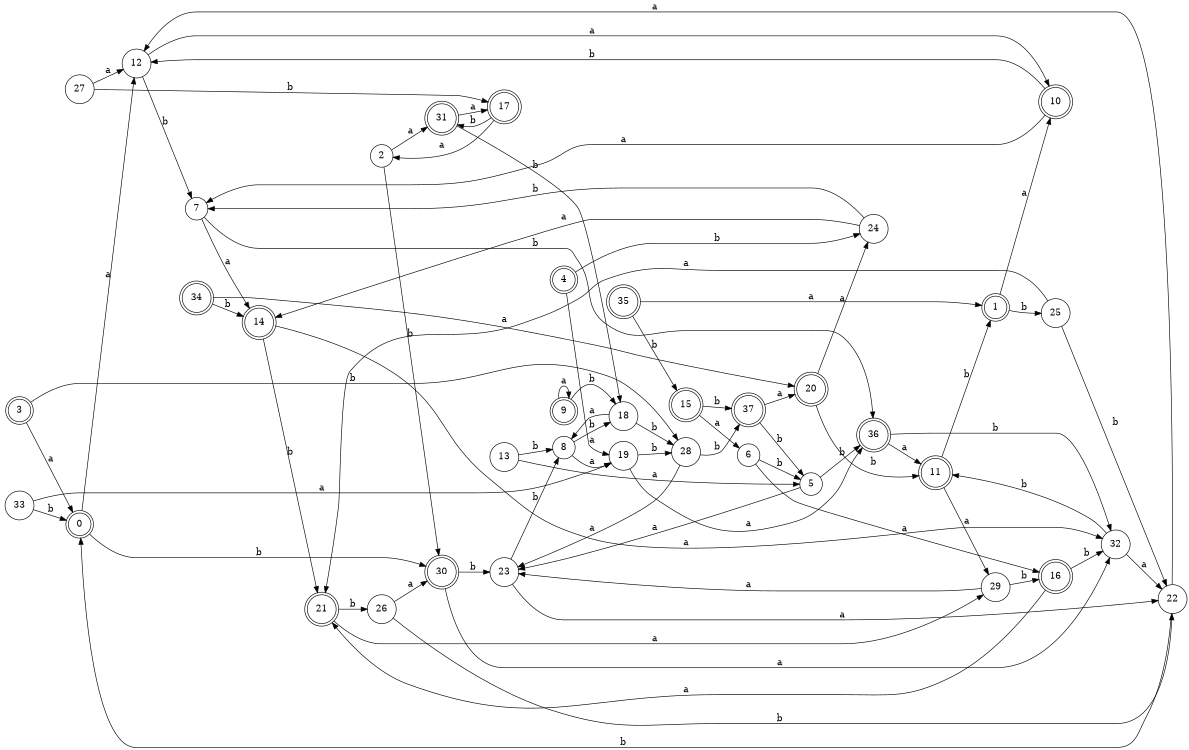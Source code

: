 digraph n31_2 {
__start0 [label="" shape="none"];

rankdir=LR;
size="8,5";

s0 [style="rounded,filled", color="black", fillcolor="white" shape="doublecircle", label="0"];
s1 [style="rounded,filled", color="black", fillcolor="white" shape="doublecircle", label="1"];
s2 [style="filled", color="black", fillcolor="white" shape="circle", label="2"];
s3 [style="rounded,filled", color="black", fillcolor="white" shape="doublecircle", label="3"];
s4 [style="rounded,filled", color="black", fillcolor="white" shape="doublecircle", label="4"];
s5 [style="filled", color="black", fillcolor="white" shape="circle", label="5"];
s6 [style="filled", color="black", fillcolor="white" shape="circle", label="6"];
s7 [style="filled", color="black", fillcolor="white" shape="circle", label="7"];
s8 [style="filled", color="black", fillcolor="white" shape="circle", label="8"];
s9 [style="rounded,filled", color="black", fillcolor="white" shape="doublecircle", label="9"];
s10 [style="rounded,filled", color="black", fillcolor="white" shape="doublecircle", label="10"];
s11 [style="rounded,filled", color="black", fillcolor="white" shape="doublecircle", label="11"];
s12 [style="filled", color="black", fillcolor="white" shape="circle", label="12"];
s13 [style="filled", color="black", fillcolor="white" shape="circle", label="13"];
s14 [style="rounded,filled", color="black", fillcolor="white" shape="doublecircle", label="14"];
s15 [style="rounded,filled", color="black", fillcolor="white" shape="doublecircle", label="15"];
s16 [style="rounded,filled", color="black", fillcolor="white" shape="doublecircle", label="16"];
s17 [style="rounded,filled", color="black", fillcolor="white" shape="doublecircle", label="17"];
s18 [style="filled", color="black", fillcolor="white" shape="circle", label="18"];
s19 [style="filled", color="black", fillcolor="white" shape="circle", label="19"];
s20 [style="rounded,filled", color="black", fillcolor="white" shape="doublecircle", label="20"];
s21 [style="rounded,filled", color="black", fillcolor="white" shape="doublecircle", label="21"];
s22 [style="filled", color="black", fillcolor="white" shape="circle", label="22"];
s23 [style="filled", color="black", fillcolor="white" shape="circle", label="23"];
s24 [style="filled", color="black", fillcolor="white" shape="circle", label="24"];
s25 [style="filled", color="black", fillcolor="white" shape="circle", label="25"];
s26 [style="filled", color="black", fillcolor="white" shape="circle", label="26"];
s27 [style="filled", color="black", fillcolor="white" shape="circle", label="27"];
s28 [style="filled", color="black", fillcolor="white" shape="circle", label="28"];
s29 [style="filled", color="black", fillcolor="white" shape="circle", label="29"];
s30 [style="rounded,filled", color="black", fillcolor="white" shape="doublecircle", label="30"];
s31 [style="rounded,filled", color="black", fillcolor="white" shape="doublecircle", label="31"];
s32 [style="filled", color="black", fillcolor="white" shape="circle", label="32"];
s33 [style="filled", color="black", fillcolor="white" shape="circle", label="33"];
s34 [style="rounded,filled", color="black", fillcolor="white" shape="doublecircle", label="34"];
s35 [style="rounded,filled", color="black", fillcolor="white" shape="doublecircle", label="35"];
s36 [style="rounded,filled", color="black", fillcolor="white" shape="doublecircle", label="36"];
s37 [style="rounded,filled", color="black", fillcolor="white" shape="doublecircle", label="37"];
s0 -> s12 [label="a"];
s0 -> s30 [label="b"];
s1 -> s10 [label="a"];
s1 -> s25 [label="b"];
s2 -> s31 [label="a"];
s2 -> s30 [label="b"];
s3 -> s0 [label="a"];
s3 -> s28 [label="b"];
s4 -> s19 [label="a"];
s4 -> s24 [label="b"];
s5 -> s23 [label="a"];
s5 -> s36 [label="b"];
s6 -> s16 [label="a"];
s6 -> s5 [label="b"];
s7 -> s14 [label="a"];
s7 -> s36 [label="b"];
s8 -> s19 [label="a"];
s8 -> s18 [label="b"];
s9 -> s9 [label="a"];
s9 -> s18 [label="b"];
s10 -> s7 [label="a"];
s10 -> s12 [label="b"];
s11 -> s29 [label="a"];
s11 -> s1 [label="b"];
s12 -> s10 [label="a"];
s12 -> s7 [label="b"];
s13 -> s5 [label="a"];
s13 -> s8 [label="b"];
s14 -> s32 [label="a"];
s14 -> s21 [label="b"];
s15 -> s6 [label="a"];
s15 -> s37 [label="b"];
s16 -> s21 [label="a"];
s16 -> s32 [label="b"];
s17 -> s2 [label="a"];
s17 -> s31 [label="b"];
s18 -> s8 [label="a"];
s18 -> s28 [label="b"];
s19 -> s36 [label="a"];
s19 -> s28 [label="b"];
s20 -> s24 [label="a"];
s20 -> s11 [label="b"];
s21 -> s29 [label="a"];
s21 -> s26 [label="b"];
s22 -> s12 [label="a"];
s22 -> s0 [label="b"];
s23 -> s22 [label="a"];
s23 -> s8 [label="b"];
s24 -> s14 [label="a"];
s24 -> s7 [label="b"];
s25 -> s21 [label="a"];
s25 -> s22 [label="b"];
s26 -> s30 [label="a"];
s26 -> s22 [label="b"];
s27 -> s12 [label="a"];
s27 -> s17 [label="b"];
s28 -> s23 [label="a"];
s28 -> s37 [label="b"];
s29 -> s23 [label="a"];
s29 -> s16 [label="b"];
s30 -> s32 [label="a"];
s30 -> s23 [label="b"];
s31 -> s17 [label="a"];
s31 -> s18 [label="b"];
s32 -> s22 [label="a"];
s32 -> s11 [label="b"];
s33 -> s19 [label="a"];
s33 -> s0 [label="b"];
s34 -> s20 [label="a"];
s34 -> s14 [label="b"];
s35 -> s1 [label="a"];
s35 -> s15 [label="b"];
s36 -> s11 [label="a"];
s36 -> s32 [label="b"];
s37 -> s20 [label="a"];
s37 -> s5 [label="b"];

}